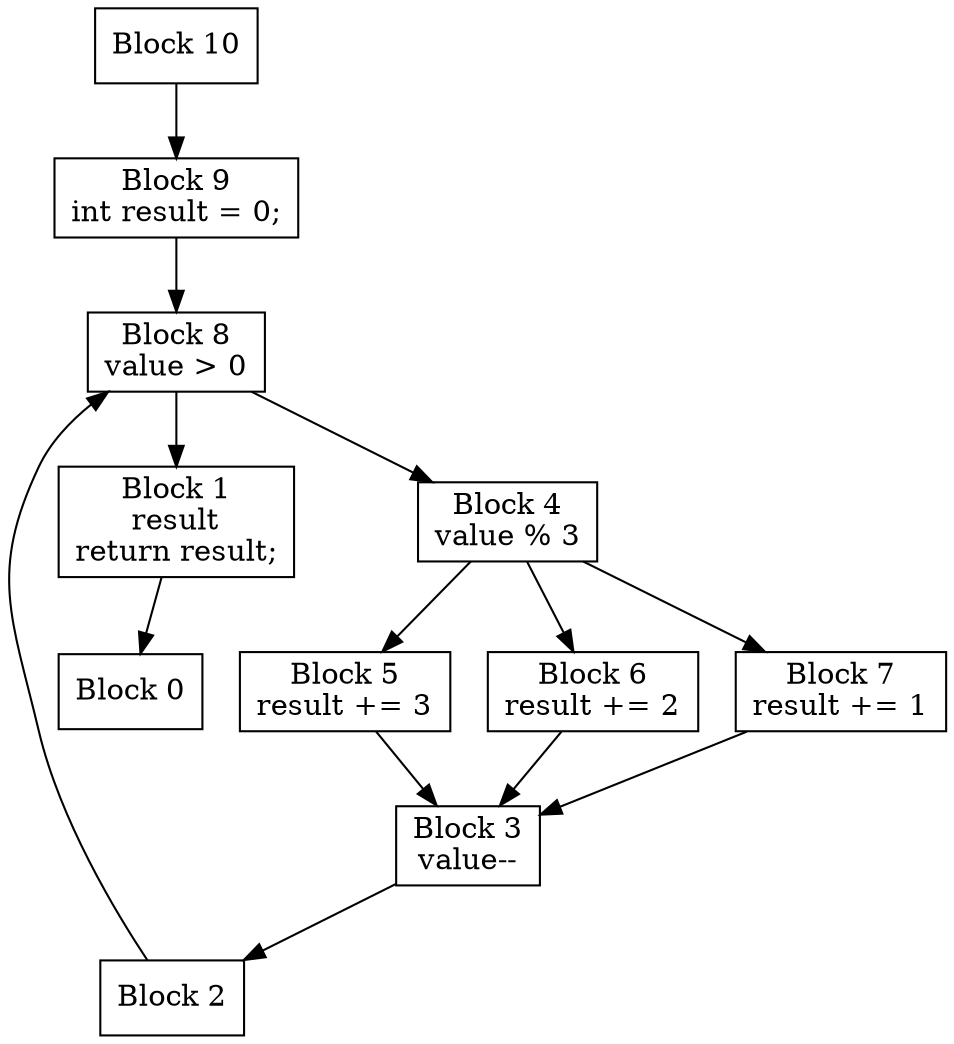 digraph CFG {
  node [shape=box];
  
  0 [label="Block 0"];
  1 [label="Block 1\nresult\nreturn result;\n"];
  2 [label="Block 2"];
  3 [label="Block 3\nvalue--\n"];
  4 [label="Block 4\nvalue % 3\n"];
  5 [label="Block 5\nresult += 3\n"];
  6 [label="Block 6\nresult += 2\n"];
  7 [label="Block 7\nresult += 1\n"];
  8 [label="Block 8\nvalue > 0\n"];
  9 [label="Block 9\nint result = 0;\n"];
  10 [label="Block 10"];
  
  // Control flow edges
  1 -> 0;
  2 -> 8;
  3 -> 2;
  4 -> 6;
  4 -> 7;
  4 -> 5;
  5 -> 3;
  6 -> 3;
  7 -> 3;
  8 -> 4;
  8 -> 1;
  9 -> 8;
  10 -> 9;
}
